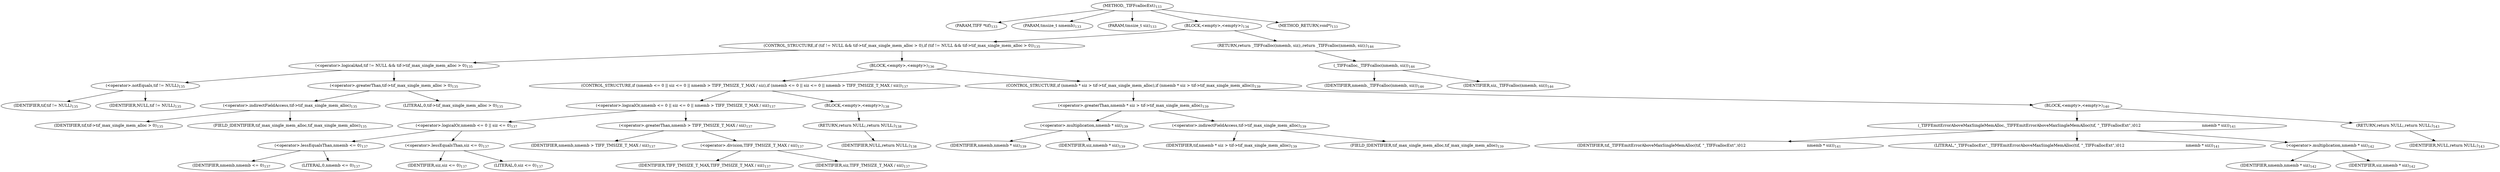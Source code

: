digraph "_TIFFcallocExt" {  
"212" [label = <(METHOD,_TIFFcallocExt)<SUB>133</SUB>> ]
"213" [label = <(PARAM,TIFF *tif)<SUB>133</SUB>> ]
"214" [label = <(PARAM,tmsize_t nmemb)<SUB>133</SUB>> ]
"215" [label = <(PARAM,tmsize_t siz)<SUB>133</SUB>> ]
"216" [label = <(BLOCK,&lt;empty&gt;,&lt;empty&gt;)<SUB>134</SUB>> ]
"217" [label = <(CONTROL_STRUCTURE,if (tif != NULL &amp;&amp; tif-&gt;tif_max_single_mem_alloc &gt; 0),if (tif != NULL &amp;&amp; tif-&gt;tif_max_single_mem_alloc &gt; 0))<SUB>135</SUB>> ]
"218" [label = <(&lt;operator&gt;.logicalAnd,tif != NULL &amp;&amp; tif-&gt;tif_max_single_mem_alloc &gt; 0)<SUB>135</SUB>> ]
"219" [label = <(&lt;operator&gt;.notEquals,tif != NULL)<SUB>135</SUB>> ]
"220" [label = <(IDENTIFIER,tif,tif != NULL)<SUB>135</SUB>> ]
"221" [label = <(IDENTIFIER,NULL,tif != NULL)<SUB>135</SUB>> ]
"222" [label = <(&lt;operator&gt;.greaterThan,tif-&gt;tif_max_single_mem_alloc &gt; 0)<SUB>135</SUB>> ]
"223" [label = <(&lt;operator&gt;.indirectFieldAccess,tif-&gt;tif_max_single_mem_alloc)<SUB>135</SUB>> ]
"224" [label = <(IDENTIFIER,tif,tif-&gt;tif_max_single_mem_alloc &gt; 0)<SUB>135</SUB>> ]
"225" [label = <(FIELD_IDENTIFIER,tif_max_single_mem_alloc,tif_max_single_mem_alloc)<SUB>135</SUB>> ]
"226" [label = <(LITERAL,0,tif-&gt;tif_max_single_mem_alloc &gt; 0)<SUB>135</SUB>> ]
"227" [label = <(BLOCK,&lt;empty&gt;,&lt;empty&gt;)<SUB>136</SUB>> ]
"228" [label = <(CONTROL_STRUCTURE,if (nmemb &lt;= 0 || siz &lt;= 0 || nmemb &gt; TIFF_TMSIZE_T_MAX / siz),if (nmemb &lt;= 0 || siz &lt;= 0 || nmemb &gt; TIFF_TMSIZE_T_MAX / siz))<SUB>137</SUB>> ]
"229" [label = <(&lt;operator&gt;.logicalOr,nmemb &lt;= 0 || siz &lt;= 0 || nmemb &gt; TIFF_TMSIZE_T_MAX / siz)<SUB>137</SUB>> ]
"230" [label = <(&lt;operator&gt;.logicalOr,nmemb &lt;= 0 || siz &lt;= 0)<SUB>137</SUB>> ]
"231" [label = <(&lt;operator&gt;.lessEqualsThan,nmemb &lt;= 0)<SUB>137</SUB>> ]
"232" [label = <(IDENTIFIER,nmemb,nmemb &lt;= 0)<SUB>137</SUB>> ]
"233" [label = <(LITERAL,0,nmemb &lt;= 0)<SUB>137</SUB>> ]
"234" [label = <(&lt;operator&gt;.lessEqualsThan,siz &lt;= 0)<SUB>137</SUB>> ]
"235" [label = <(IDENTIFIER,siz,siz &lt;= 0)<SUB>137</SUB>> ]
"236" [label = <(LITERAL,0,siz &lt;= 0)<SUB>137</SUB>> ]
"237" [label = <(&lt;operator&gt;.greaterThan,nmemb &gt; TIFF_TMSIZE_T_MAX / siz)<SUB>137</SUB>> ]
"238" [label = <(IDENTIFIER,nmemb,nmemb &gt; TIFF_TMSIZE_T_MAX / siz)<SUB>137</SUB>> ]
"239" [label = <(&lt;operator&gt;.division,TIFF_TMSIZE_T_MAX / siz)<SUB>137</SUB>> ]
"240" [label = <(IDENTIFIER,TIFF_TMSIZE_T_MAX,TIFF_TMSIZE_T_MAX / siz)<SUB>137</SUB>> ]
"241" [label = <(IDENTIFIER,siz,TIFF_TMSIZE_T_MAX / siz)<SUB>137</SUB>> ]
"242" [label = <(BLOCK,&lt;empty&gt;,&lt;empty&gt;)<SUB>138</SUB>> ]
"243" [label = <(RETURN,return NULL;,return NULL;)<SUB>138</SUB>> ]
"244" [label = <(IDENTIFIER,NULL,return NULL;)<SUB>138</SUB>> ]
"245" [label = <(CONTROL_STRUCTURE,if (nmemb * siz &gt; tif-&gt;tif_max_single_mem_alloc),if (nmemb * siz &gt; tif-&gt;tif_max_single_mem_alloc))<SUB>139</SUB>> ]
"246" [label = <(&lt;operator&gt;.greaterThan,nmemb * siz &gt; tif-&gt;tif_max_single_mem_alloc)<SUB>139</SUB>> ]
"247" [label = <(&lt;operator&gt;.multiplication,nmemb * siz)<SUB>139</SUB>> ]
"248" [label = <(IDENTIFIER,nmemb,nmemb * siz)<SUB>139</SUB>> ]
"249" [label = <(IDENTIFIER,siz,nmemb * siz)<SUB>139</SUB>> ]
"250" [label = <(&lt;operator&gt;.indirectFieldAccess,tif-&gt;tif_max_single_mem_alloc)<SUB>139</SUB>> ]
"251" [label = <(IDENTIFIER,tif,nmemb * siz &gt; tif-&gt;tif_max_single_mem_alloc)<SUB>139</SUB>> ]
"252" [label = <(FIELD_IDENTIFIER,tif_max_single_mem_alloc,tif_max_single_mem_alloc)<SUB>139</SUB>> ]
"253" [label = <(BLOCK,&lt;empty&gt;,&lt;empty&gt;)<SUB>140</SUB>> ]
"254" [label = <(_TIFFEmitErrorAboveMaxSingleMemAlloc,_TIFFEmitErrorAboveMaxSingleMemAlloc(tif, &quot;_TIFFcallocExt&quot;,\012                                                 nmemb * siz))<SUB>141</SUB>> ]
"255" [label = <(IDENTIFIER,tif,_TIFFEmitErrorAboveMaxSingleMemAlloc(tif, &quot;_TIFFcallocExt&quot;,\012                                                 nmemb * siz))<SUB>141</SUB>> ]
"256" [label = <(LITERAL,&quot;_TIFFcallocExt&quot;,_TIFFEmitErrorAboveMaxSingleMemAlloc(tif, &quot;_TIFFcallocExt&quot;,\012                                                 nmemb * siz))<SUB>141</SUB>> ]
"257" [label = <(&lt;operator&gt;.multiplication,nmemb * siz)<SUB>142</SUB>> ]
"258" [label = <(IDENTIFIER,nmemb,nmemb * siz)<SUB>142</SUB>> ]
"259" [label = <(IDENTIFIER,siz,nmemb * siz)<SUB>142</SUB>> ]
"260" [label = <(RETURN,return NULL;,return NULL;)<SUB>143</SUB>> ]
"261" [label = <(IDENTIFIER,NULL,return NULL;)<SUB>143</SUB>> ]
"262" [label = <(RETURN,return _TIFFcalloc(nmemb, siz);,return _TIFFcalloc(nmemb, siz);)<SUB>146</SUB>> ]
"263" [label = <(_TIFFcalloc,_TIFFcalloc(nmemb, siz))<SUB>146</SUB>> ]
"264" [label = <(IDENTIFIER,nmemb,_TIFFcalloc(nmemb, siz))<SUB>146</SUB>> ]
"265" [label = <(IDENTIFIER,siz,_TIFFcalloc(nmemb, siz))<SUB>146</SUB>> ]
"266" [label = <(METHOD_RETURN,void*)<SUB>133</SUB>> ]
  "212" -> "213" 
  "212" -> "214" 
  "212" -> "215" 
  "212" -> "216" 
  "212" -> "266" 
  "216" -> "217" 
  "216" -> "262" 
  "217" -> "218" 
  "217" -> "227" 
  "218" -> "219" 
  "218" -> "222" 
  "219" -> "220" 
  "219" -> "221" 
  "222" -> "223" 
  "222" -> "226" 
  "223" -> "224" 
  "223" -> "225" 
  "227" -> "228" 
  "227" -> "245" 
  "228" -> "229" 
  "228" -> "242" 
  "229" -> "230" 
  "229" -> "237" 
  "230" -> "231" 
  "230" -> "234" 
  "231" -> "232" 
  "231" -> "233" 
  "234" -> "235" 
  "234" -> "236" 
  "237" -> "238" 
  "237" -> "239" 
  "239" -> "240" 
  "239" -> "241" 
  "242" -> "243" 
  "243" -> "244" 
  "245" -> "246" 
  "245" -> "253" 
  "246" -> "247" 
  "246" -> "250" 
  "247" -> "248" 
  "247" -> "249" 
  "250" -> "251" 
  "250" -> "252" 
  "253" -> "254" 
  "253" -> "260" 
  "254" -> "255" 
  "254" -> "256" 
  "254" -> "257" 
  "257" -> "258" 
  "257" -> "259" 
  "260" -> "261" 
  "262" -> "263" 
  "263" -> "264" 
  "263" -> "265" 
}
